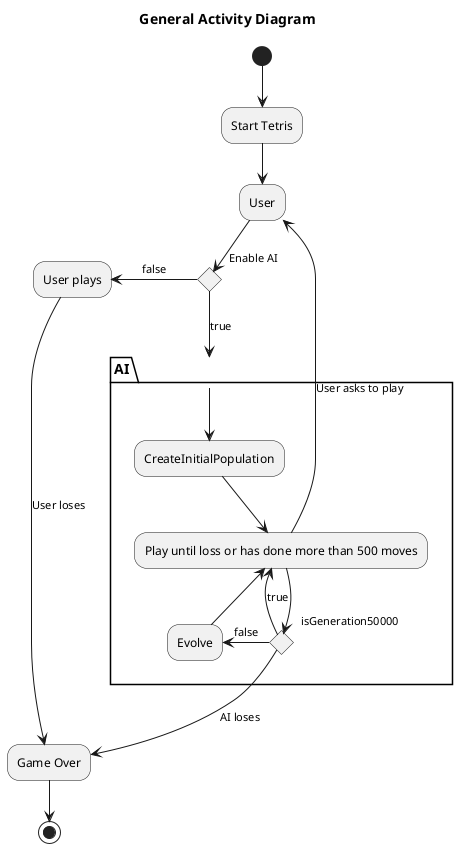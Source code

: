 @startuml generalActivity

title ==General Activity Diagram==

(*) --> "Start Tetris"
-->"User"
if "Enable AI" then
-down->[true] "AI"
else
-left->[false] "User plays"
-->[User loses] "Game Over"
partition AI {
    "AI" --> CreateInitialPopulation
    --> Play until loss or has done more than 500 moves
    if "isGeneration50000"
    -left->[true] "Play until loss or has done more than 500 moves"
    else
    -down->[AI loses]"Game Over"
    else
    -left->[false] Evolve
    -up-> Play until loss or has done more than 500 moves
    endif
}
endif
-up->[User asks to play] User


"Game Over" --> (*)

@enduml 